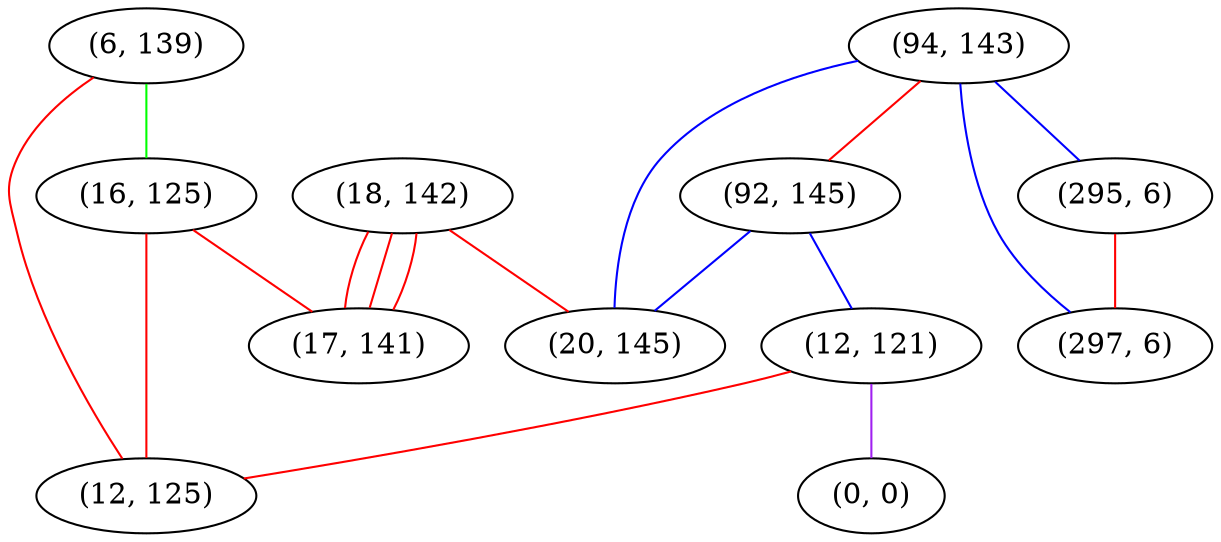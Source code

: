 graph "" {
"(94, 143)";
"(92, 145)";
"(6, 139)";
"(16, 125)";
"(295, 6)";
"(18, 142)";
"(12, 121)";
"(297, 6)";
"(0, 0)";
"(12, 125)";
"(17, 141)";
"(20, 145)";
"(94, 143)" -- "(20, 145)"  [color=blue, key=0, weight=3];
"(94, 143)" -- "(295, 6)"  [color=blue, key=0, weight=3];
"(94, 143)" -- "(92, 145)"  [color=red, key=0, weight=1];
"(94, 143)" -- "(297, 6)"  [color=blue, key=0, weight=3];
"(92, 145)" -- "(12, 121)"  [color=blue, key=0, weight=3];
"(92, 145)" -- "(20, 145)"  [color=blue, key=0, weight=3];
"(6, 139)" -- "(12, 125)"  [color=red, key=0, weight=1];
"(6, 139)" -- "(16, 125)"  [color=green, key=0, weight=2];
"(16, 125)" -- "(12, 125)"  [color=red, key=0, weight=1];
"(16, 125)" -- "(17, 141)"  [color=red, key=0, weight=1];
"(295, 6)" -- "(297, 6)"  [color=red, key=0, weight=1];
"(18, 142)" -- "(17, 141)"  [color=red, key=0, weight=1];
"(18, 142)" -- "(17, 141)"  [color=red, key=1, weight=1];
"(18, 142)" -- "(17, 141)"  [color=red, key=2, weight=1];
"(18, 142)" -- "(20, 145)"  [color=red, key=0, weight=1];
"(12, 121)" -- "(12, 125)"  [color=red, key=0, weight=1];
"(12, 121)" -- "(0, 0)"  [color=purple, key=0, weight=4];
}
